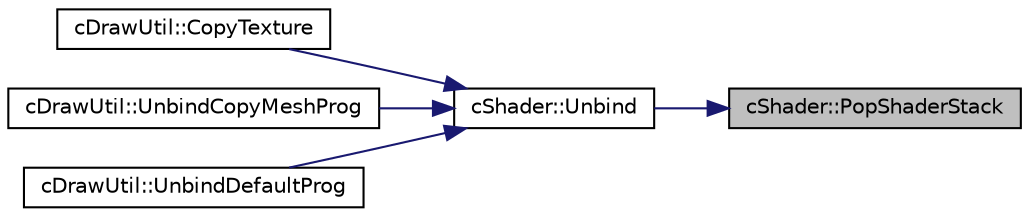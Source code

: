 digraph "cShader::PopShaderStack"
{
 // LATEX_PDF_SIZE
  edge [fontname="Helvetica",fontsize="10",labelfontname="Helvetica",labelfontsize="10"];
  node [fontname="Helvetica",fontsize="10",shape=record];
  rankdir="RL";
  Node1 [label="cShader::PopShaderStack",height=0.2,width=0.4,color="black", fillcolor="grey75", style="filled", fontcolor="black",tooltip=" "];
  Node1 -> Node2 [dir="back",color="midnightblue",fontsize="10",style="solid",fontname="Helvetica"];
  Node2 [label="cShader::Unbind",height=0.2,width=0.4,color="black", fillcolor="white", style="filled",URL="$classc_shader.html#a063cc0144744d50e19255e51354c423b",tooltip=" "];
  Node2 -> Node3 [dir="back",color="midnightblue",fontsize="10",style="solid",fontname="Helvetica"];
  Node3 [label="cDrawUtil::CopyTexture",height=0.2,width=0.4,color="black", fillcolor="white", style="filled",URL="$classc_draw_util.html#a17a0dbb8ea4761cf7d480340eb64cac7",tooltip=" "];
  Node2 -> Node4 [dir="back",color="midnightblue",fontsize="10",style="solid",fontname="Helvetica"];
  Node4 [label="cDrawUtil::UnbindCopyMeshProg",height=0.2,width=0.4,color="black", fillcolor="white", style="filled",URL="$classc_draw_util.html#afd8332e401eeda872958e2a4688f6ed0",tooltip=" "];
  Node2 -> Node5 [dir="back",color="midnightblue",fontsize="10",style="solid",fontname="Helvetica"];
  Node5 [label="cDrawUtil::UnbindDefaultProg",height=0.2,width=0.4,color="black", fillcolor="white", style="filled",URL="$classc_draw_util.html#a03aedc83ad281b3238298eb1a8125266",tooltip=" "];
}
